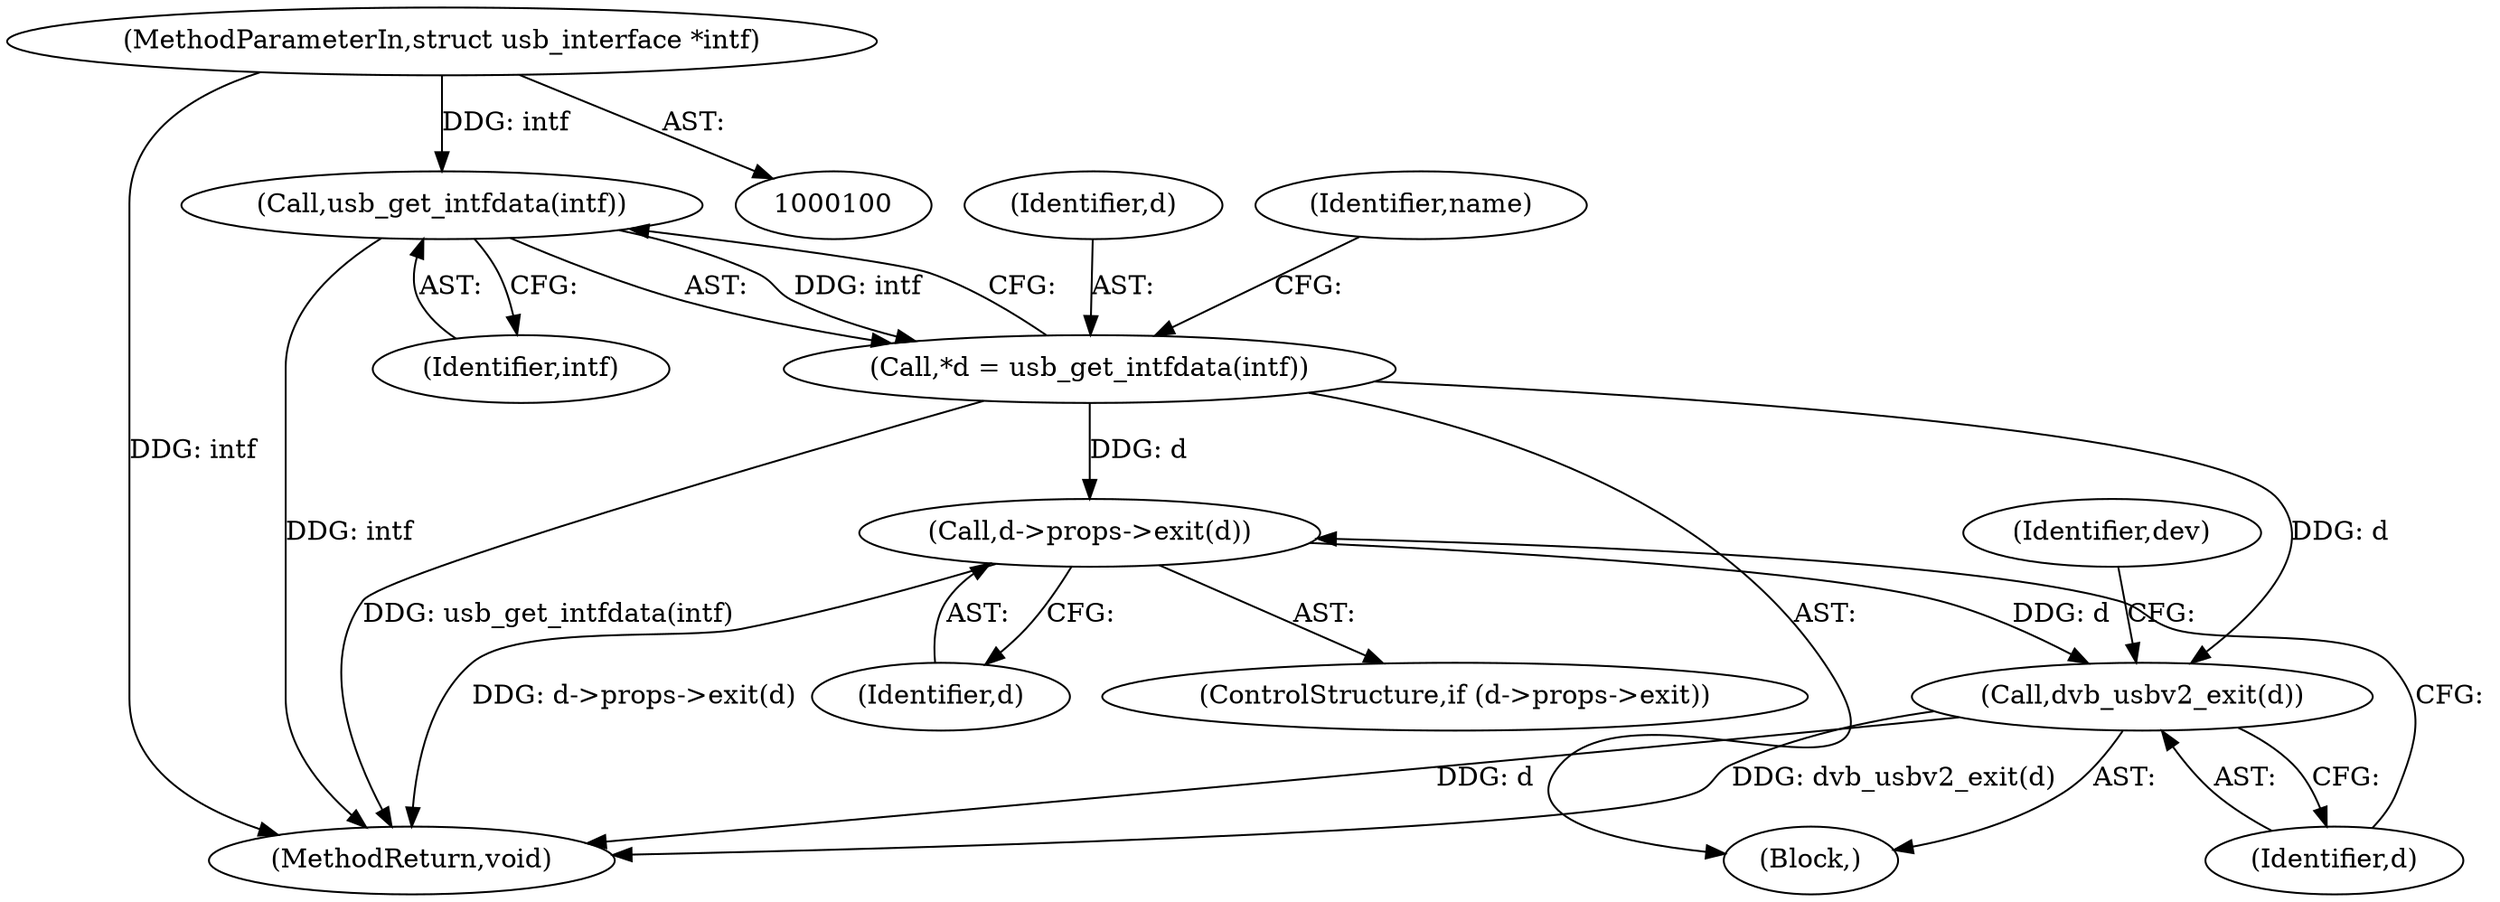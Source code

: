 digraph "0_linux_005145378c9ad7575a01b6ce1ba118fb427f583a@pointer" {
"1000101" [label="(MethodParameterIn,struct usb_interface *intf)"];
"1000106" [label="(Call,usb_get_intfdata(intf))"];
"1000104" [label="(Call,*d = usb_get_intfdata(intf))"];
"1000144" [label="(Call,d->props->exit(d))"];
"1000146" [label="(Call,dvb_usbv2_exit(d))"];
"1000154" [label="(MethodReturn,void)"];
"1000146" [label="(Call,dvb_usbv2_exit(d))"];
"1000104" [label="(Call,*d = usb_get_intfdata(intf))"];
"1000107" [label="(Identifier,intf)"];
"1000145" [label="(Identifier,d)"];
"1000110" [label="(Identifier,name)"];
"1000105" [label="(Identifier,d)"];
"1000150" [label="(Identifier,dev)"];
"1000106" [label="(Call,usb_get_intfdata(intf))"];
"1000101" [label="(MethodParameterIn,struct usb_interface *intf)"];
"1000102" [label="(Block,)"];
"1000138" [label="(ControlStructure,if (d->props->exit))"];
"1000147" [label="(Identifier,d)"];
"1000144" [label="(Call,d->props->exit(d))"];
"1000101" -> "1000100"  [label="AST: "];
"1000101" -> "1000154"  [label="DDG: intf"];
"1000101" -> "1000106"  [label="DDG: intf"];
"1000106" -> "1000104"  [label="AST: "];
"1000106" -> "1000107"  [label="CFG: "];
"1000107" -> "1000106"  [label="AST: "];
"1000104" -> "1000106"  [label="CFG: "];
"1000106" -> "1000154"  [label="DDG: intf"];
"1000106" -> "1000104"  [label="DDG: intf"];
"1000104" -> "1000102"  [label="AST: "];
"1000105" -> "1000104"  [label="AST: "];
"1000110" -> "1000104"  [label="CFG: "];
"1000104" -> "1000154"  [label="DDG: usb_get_intfdata(intf)"];
"1000104" -> "1000144"  [label="DDG: d"];
"1000104" -> "1000146"  [label="DDG: d"];
"1000144" -> "1000138"  [label="AST: "];
"1000144" -> "1000145"  [label="CFG: "];
"1000145" -> "1000144"  [label="AST: "];
"1000147" -> "1000144"  [label="CFG: "];
"1000144" -> "1000154"  [label="DDG: d->props->exit(d)"];
"1000144" -> "1000146"  [label="DDG: d"];
"1000146" -> "1000102"  [label="AST: "];
"1000146" -> "1000147"  [label="CFG: "];
"1000147" -> "1000146"  [label="AST: "];
"1000150" -> "1000146"  [label="CFG: "];
"1000146" -> "1000154"  [label="DDG: dvb_usbv2_exit(d)"];
"1000146" -> "1000154"  [label="DDG: d"];
}
